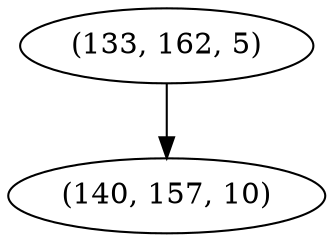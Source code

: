 digraph tree {
    "(133, 162, 5)";
    "(140, 157, 10)";
    "(133, 162, 5)" -> "(140, 157, 10)";
}
